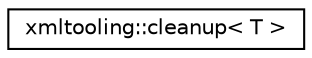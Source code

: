 digraph "Graphical Class Hierarchy"
{
 // LATEX_PDF_SIZE
  edge [fontname="Helvetica",fontsize="10",labelfontname="Helvetica",labelfontsize="10"];
  node [fontname="Helvetica",fontsize="10",shape=record];
  rankdir="LR";
  Node0 [label="xmltooling::cleanup\< T \>",height=0.2,width=0.4,color="black", fillcolor="white", style="filled",URL="$structxmltooling_1_1cleanup.html",tooltip=" "];
}
